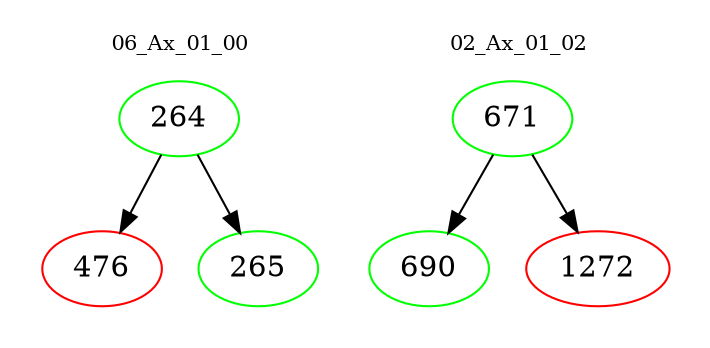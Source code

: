 digraph{
subgraph cluster_0 {
color = white
label = "06_Ax_01_00";
fontsize=10;
T0_264 [label="264", color="green"]
T0_264 -> T0_476 [color="black"]
T0_476 [label="476", color="red"]
T0_264 -> T0_265 [color="black"]
T0_265 [label="265", color="green"]
}
subgraph cluster_1 {
color = white
label = "02_Ax_01_02";
fontsize=10;
T1_671 [label="671", color="green"]
T1_671 -> T1_690 [color="black"]
T1_690 [label="690", color="green"]
T1_671 -> T1_1272 [color="black"]
T1_1272 [label="1272", color="red"]
}
}
